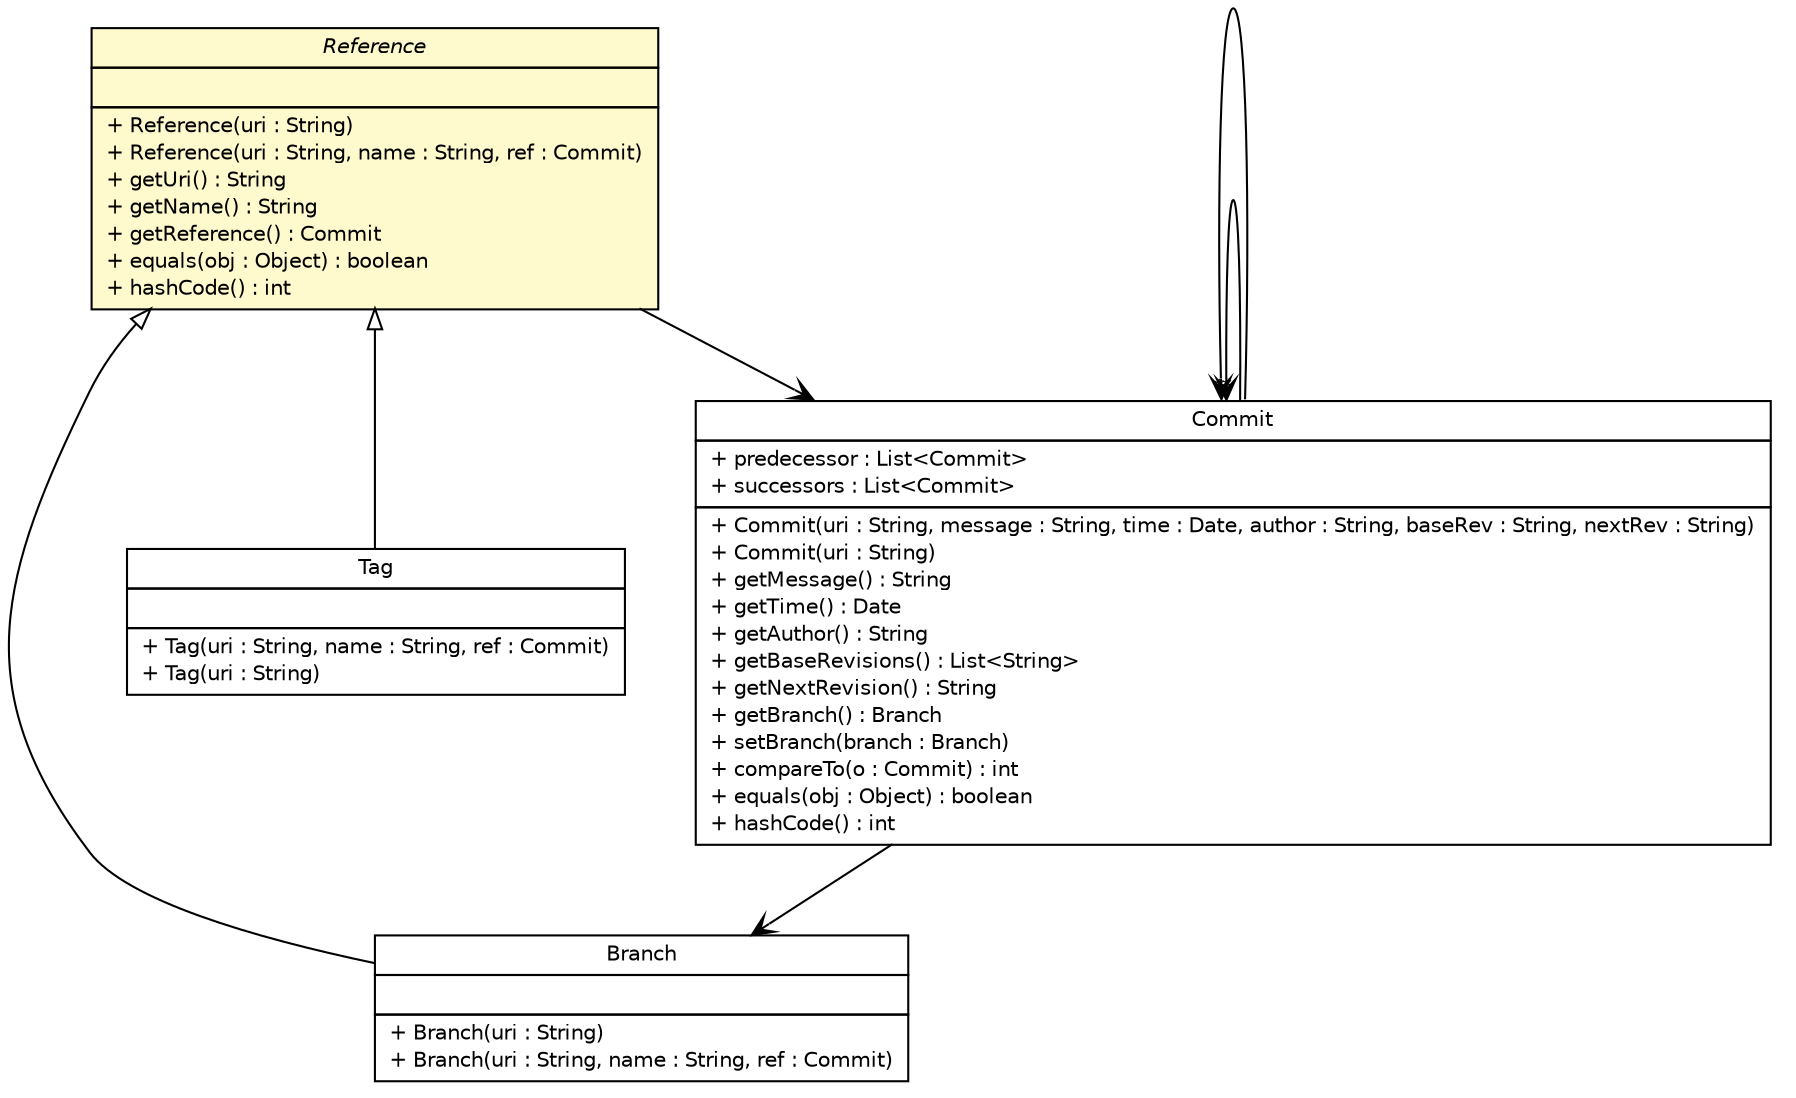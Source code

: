 #!/usr/local/bin/dot
#
# Class diagram 
# Generated by UMLGraph version R5_6-24-gf6e263 (http://www.umlgraph.org/)
#

digraph G {
	edge [fontname="Helvetica",fontsize=10,labelfontname="Helvetica",labelfontsize=10];
	node [fontname="Helvetica",fontsize=10,shape=plaintext];
	nodesep=0.25;
	ranksep=0.5;
	// de.tud.plt.r43ples.revisionTree.Branch
	c1288 [label=<<table title="de.tud.plt.r43ples.revisionTree.Branch" border="0" cellborder="1" cellspacing="0" cellpadding="2" port="p" href="./Branch.html">
		<tr><td><table border="0" cellspacing="0" cellpadding="1">
<tr><td align="center" balign="center"> Branch </td></tr>
		</table></td></tr>
		<tr><td><table border="0" cellspacing="0" cellpadding="1">
<tr><td align="left" balign="left">  </td></tr>
		</table></td></tr>
		<tr><td><table border="0" cellspacing="0" cellpadding="1">
<tr><td align="left" balign="left"> + Branch(uri : String) </td></tr>
<tr><td align="left" balign="left"> + Branch(uri : String, name : String, ref : Commit) </td></tr>
		</table></td></tr>
		</table>>, URL="./Branch.html", fontname="Helvetica", fontcolor="black", fontsize=10.0];
	// de.tud.plt.r43ples.revisionTree.Tag
	c1290 [label=<<table title="de.tud.plt.r43ples.revisionTree.Tag" border="0" cellborder="1" cellspacing="0" cellpadding="2" port="p" href="./Tag.html">
		<tr><td><table border="0" cellspacing="0" cellpadding="1">
<tr><td align="center" balign="center"> Tag </td></tr>
		</table></td></tr>
		<tr><td><table border="0" cellspacing="0" cellpadding="1">
<tr><td align="left" balign="left">  </td></tr>
		</table></td></tr>
		<tr><td><table border="0" cellspacing="0" cellpadding="1">
<tr><td align="left" balign="left"> + Tag(uri : String, name : String, ref : Commit) </td></tr>
<tr><td align="left" balign="left"> + Tag(uri : String) </td></tr>
		</table></td></tr>
		</table>>, URL="./Tag.html", fontname="Helvetica", fontcolor="black", fontsize=10.0];
	// de.tud.plt.r43ples.revisionTree.Reference
	c1292 [label=<<table title="de.tud.plt.r43ples.revisionTree.Reference" border="0" cellborder="1" cellspacing="0" cellpadding="2" port="p" bgcolor="lemonChiffon" href="./Reference.html">
		<tr><td><table border="0" cellspacing="0" cellpadding="1">
<tr><td align="center" balign="center"><font face="Helvetica-Oblique"> Reference </font></td></tr>
		</table></td></tr>
		<tr><td><table border="0" cellspacing="0" cellpadding="1">
<tr><td align="left" balign="left">  </td></tr>
		</table></td></tr>
		<tr><td><table border="0" cellspacing="0" cellpadding="1">
<tr><td align="left" balign="left"> + Reference(uri : String) </td></tr>
<tr><td align="left" balign="left"> + Reference(uri : String, name : String, ref : Commit) </td></tr>
<tr><td align="left" balign="left"> + getUri() : String </td></tr>
<tr><td align="left" balign="left"> + getName() : String </td></tr>
<tr><td align="left" balign="left"> + getReference() : Commit </td></tr>
<tr><td align="left" balign="left"> + equals(obj : Object) : boolean </td></tr>
<tr><td align="left" balign="left"> + hashCode() : int </td></tr>
		</table></td></tr>
		</table>>, URL="./Reference.html", fontname="Helvetica", fontcolor="black", fontsize=10.0];
	// de.tud.plt.r43ples.revisionTree.Commit
	c1294 [label=<<table title="de.tud.plt.r43ples.revisionTree.Commit" border="0" cellborder="1" cellspacing="0" cellpadding="2" port="p" href="./Commit.html">
		<tr><td><table border="0" cellspacing="0" cellpadding="1">
<tr><td align="center" balign="center"> Commit </td></tr>
		</table></td></tr>
		<tr><td><table border="0" cellspacing="0" cellpadding="1">
<tr><td align="left" balign="left"> + predecessor : List&lt;Commit&gt; </td></tr>
<tr><td align="left" balign="left"> + successors : List&lt;Commit&gt; </td></tr>
		</table></td></tr>
		<tr><td><table border="0" cellspacing="0" cellpadding="1">
<tr><td align="left" balign="left"> + Commit(uri : String, message : String, time : Date, author : String, baseRev : String, nextRev : String) </td></tr>
<tr><td align="left" balign="left"> + Commit(uri : String) </td></tr>
<tr><td align="left" balign="left"> + getMessage() : String </td></tr>
<tr><td align="left" balign="left"> + getTime() : Date </td></tr>
<tr><td align="left" balign="left"> + getAuthor() : String </td></tr>
<tr><td align="left" balign="left"> + getBaseRevisions() : List&lt;String&gt; </td></tr>
<tr><td align="left" balign="left"> + getNextRevision() : String </td></tr>
<tr><td align="left" balign="left"> + getBranch() : Branch </td></tr>
<tr><td align="left" balign="left"> + setBranch(branch : Branch) </td></tr>
<tr><td align="left" balign="left"> + compareTo(o : Commit) : int </td></tr>
<tr><td align="left" balign="left"> + equals(obj : Object) : boolean </td></tr>
<tr><td align="left" balign="left"> + hashCode() : int </td></tr>
		</table></td></tr>
		</table>>, URL="./Commit.html", fontname="Helvetica", fontcolor="black", fontsize=10.0];
	//de.tud.plt.r43ples.revisionTree.Branch extends de.tud.plt.r43ples.revisionTree.Reference
	c1292:p -> c1288:p [dir=back,arrowtail=empty];
	//de.tud.plt.r43ples.revisionTree.Tag extends de.tud.plt.r43ples.revisionTree.Reference
	c1292:p -> c1290:p [dir=back,arrowtail=empty];
	// de.tud.plt.r43ples.revisionTree.Reference NAVASSOC de.tud.plt.r43ples.revisionTree.Commit
	c1292:p -> c1294:p [taillabel="", label="", headlabel="", fontname="Helvetica", fontcolor="black", fontsize=10.0, color="black", arrowhead=open];
	// de.tud.plt.r43ples.revisionTree.Commit NAVASSOC de.tud.plt.r43ples.revisionTree.Branch
	c1294:p -> c1288:p [taillabel="", label="", headlabel="", fontname="Helvetica", fontcolor="black", fontsize=10.0, color="black", arrowhead=open];
	// de.tud.plt.r43ples.revisionTree.Commit NAVASSOC de.tud.plt.r43ples.revisionTree.Commit
	c1294:p -> c1294:p [taillabel="", label="", headlabel="*", fontname="Helvetica", fontcolor="black", fontsize=10.0, color="black", arrowhead=open];
	// de.tud.plt.r43ples.revisionTree.Commit NAVASSOC de.tud.plt.r43ples.revisionTree.Commit
	c1294:p -> c1294:p [taillabel="", label="", headlabel="*", fontname="Helvetica", fontcolor="black", fontsize=10.0, color="black", arrowhead=open];
}

